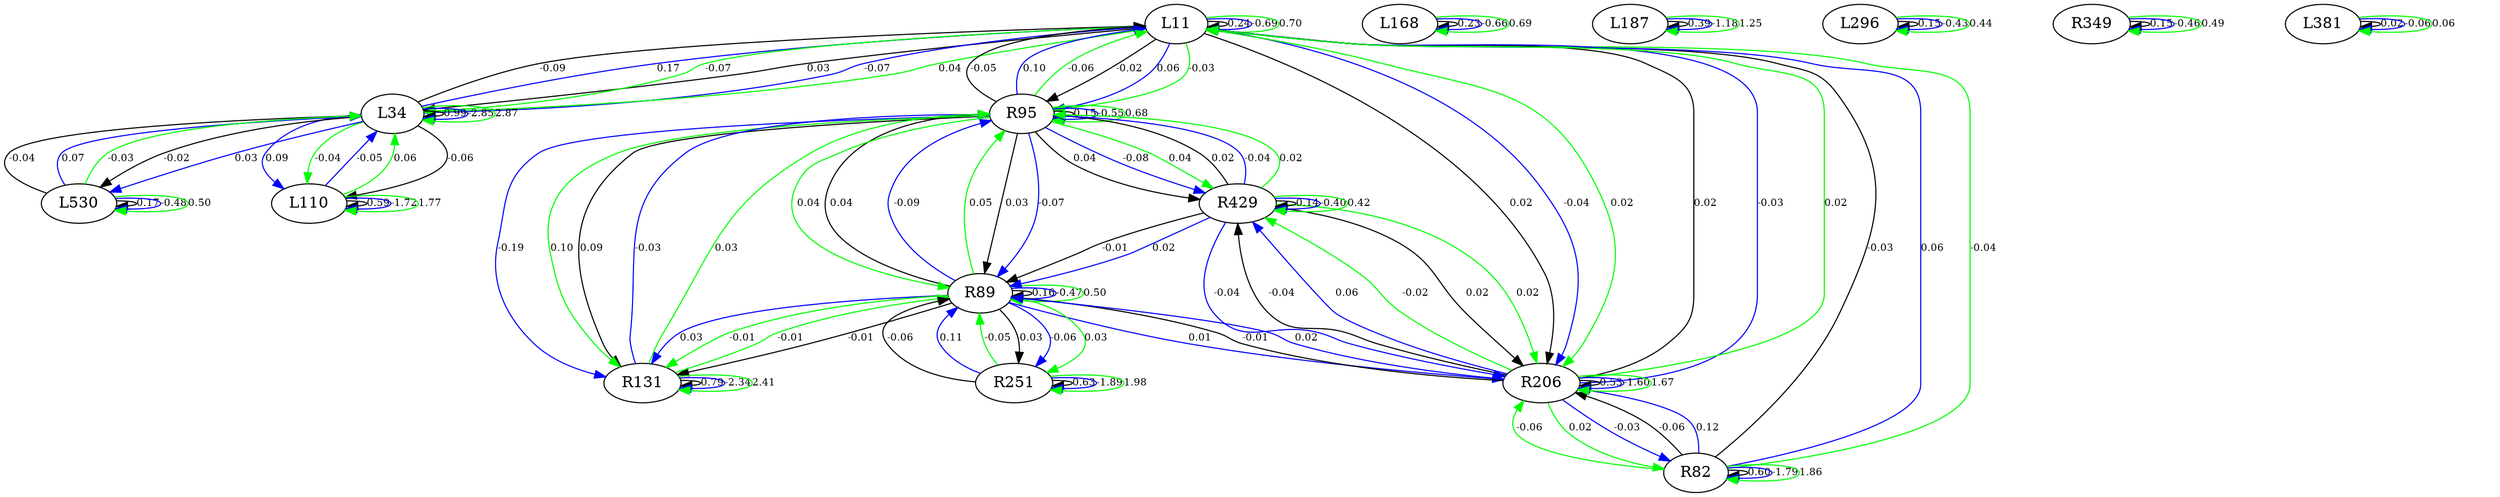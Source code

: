 digraph {
	graph [size="60,20"]
	L11
	L34
	R82
	R89
	R95
	L110
	R131
	L168
	L187
	R206
	R251
	L296
	R349
	L381
	R429
	L530
	L11 -> L11 [label=0.24 color=black fontsize=9.0]
	L11 -> L34 [label=0.03 color=black fontsize=9.0]
	L11 -> R95 [label=-0.02 color=black fontsize=9.0]
	L11 -> R206 [label=0.02 color=black fontsize=9.0]
	L34 -> L11 [label=-0.09 color=black fontsize=9.0]
	L34 -> L34 [label=0.99 color=black fontsize=9.0]
	L34 -> L110 [label=-0.06 color=black fontsize=9.0]
	L34 -> L530 [label=-0.02 color=black fontsize=9.0]
	R82 -> L11 [label=-0.03 color=black fontsize=9.0]
	R82 -> R82 [label=0.60 color=black fontsize=9.0]
	R82 -> R206 [label=-0.06 color=black fontsize=9.0]
	R89 -> R89 [label=0.16 color=black fontsize=9.0]
	R89 -> R95 [label=0.04 color=black fontsize=9.0]
	R89 -> R131 [label=-0.01 color=black fontsize=9.0]
	R89 -> R251 [label=0.03 color=black fontsize=9.0]
	R95 -> L11 [label=-0.05 color=black fontsize=9.0]
	R95 -> R89 [label=0.03 color=black fontsize=9.0]
	R95 -> R95 [label=0.15 color=black fontsize=9.0]
	R95 -> R131 [label=0.09 color=black fontsize=9.0]
	R95 -> R429 [label=0.04 color=black fontsize=9.0]
	L110 -> L110 [label=0.59 color=black fontsize=9.0]
	R131 -> R131 [label=0.79 color=black fontsize=9.0]
	L168 -> L168 [label=0.23 color=black fontsize=9.0]
	L187 -> L187 [label=0.39 color=black fontsize=9.0]
	R206 -> L11 [label=0.02 color=black fontsize=9.0]
	R206 -> R89 [label=-0.01 color=black fontsize=9.0]
	R206 -> R206 [label=0.53 color=black fontsize=9.0]
	R206 -> R429 [label=-0.04 color=black fontsize=9.0]
	R251 -> R89 [label=-0.06 color=black fontsize=9.0]
	R251 -> R251 [label=0.63 color=black fontsize=9.0]
	L296 -> L296 [label=0.15 color=black fontsize=9.0]
	R349 -> R349 [label=0.15 color=black fontsize=9.0]
	L381 -> L381 [label=0.02 color=black fontsize=9.0]
	R429 -> R89 [label=-0.01 color=black fontsize=9.0]
	R429 -> R95 [label=0.02 color=black fontsize=9.0]
	R429 -> R206 [label=0.02 color=black fontsize=9.0]
	R429 -> R429 [label=0.14 color=black fontsize=9.0]
	L530 -> L34 [label=-0.04 color=black fontsize=9.0]
	L530 -> L530 [label=0.17 color=black fontsize=9.0]
	L11 -> L11 [label=-0.69 color=blue fontsize=9.0]
	L11 -> L34 [label=-0.07 color=blue fontsize=9.0]
	L11 -> R95 [label=0.06 color=blue fontsize=9.0]
	L11 -> R206 [label=-0.04 color=blue fontsize=9.0]
	L34 -> L11 [label=0.17 color=blue fontsize=9.0]
	L34 -> L34 [label=-2.85 color=blue fontsize=9.0]
	L34 -> L110 [label=0.09 color=blue fontsize=9.0]
	L34 -> L530 [label=0.03 color=blue fontsize=9.0]
	R82 -> L11 [label=0.06 color=blue fontsize=9.0]
	R82 -> R82 [label=-1.79 color=blue fontsize=9.0]
	R82 -> R206 [label=0.12 color=blue fontsize=9.0]
	R89 -> R89 [label=-0.47 color=blue fontsize=9.0]
	R89 -> R95 [label=-0.09 color=blue fontsize=9.0]
	R89 -> R131 [label=0.03 color=blue fontsize=9.0]
	R89 -> R206 [label=0.01 color=blue fontsize=9.0]
	R89 -> R251 [label=-0.06 color=blue fontsize=9.0]
	R95 -> L11 [label=0.10 color=blue fontsize=9.0]
	R95 -> R89 [label=-0.07 color=blue fontsize=9.0]
	R95 -> R95 [label=-0.55 color=blue fontsize=9.0]
	R95 -> R131 [label=-0.19 color=blue fontsize=9.0]
	R95 -> R429 [label=-0.08 color=blue fontsize=9.0]
	L110 -> L34 [label=-0.05 color=blue fontsize=9.0]
	L110 -> L110 [label=-1.72 color=blue fontsize=9.0]
	R131 -> R95 [label=-0.03 color=blue fontsize=9.0]
	R131 -> R131 [label=-2.34 color=blue fontsize=9.0]
	L168 -> L168 [label=-0.66 color=blue fontsize=9.0]
	L187 -> L187 [label=-1.18 color=blue fontsize=9.0]
	R206 -> L11 [label=-0.03 color=blue fontsize=9.0]
	R206 -> R82 [label=-0.03 color=blue fontsize=9.0]
	R206 -> R89 [label=0.02 color=blue fontsize=9.0]
	R206 -> R206 [label=-1.60 color=blue fontsize=9.0]
	R206 -> R429 [label=0.06 color=blue fontsize=9.0]
	R251 -> R89 [label=0.11 color=blue fontsize=9.0]
	R251 -> R251 [label=-1.89 color=blue fontsize=9.0]
	L296 -> L296 [label=-0.43 color=blue fontsize=9.0]
	R349 -> R349 [label=-0.46 color=blue fontsize=9.0]
	L381 -> L381 [label=-0.06 color=blue fontsize=9.0]
	R429 -> R89 [label=0.02 color=blue fontsize=9.0]
	R429 -> R95 [label=-0.04 color=blue fontsize=9.0]
	R429 -> R206 [label=-0.04 color=blue fontsize=9.0]
	R429 -> R429 [label=-0.40 color=blue fontsize=9.0]
	L530 -> L34 [label=0.07 color=blue fontsize=9.0]
	L530 -> L530 [label=-0.48 color=blue fontsize=9.0]
	L11 -> L11 [label=0.70 color=green fontsize=9.0]
	L11 -> L34 [label=0.04 color=green fontsize=9.0]
	L11 -> R95 [label=-0.03 color=green fontsize=9.0]
	L11 -> R206 [label=0.02 color=green fontsize=9.0]
	L34 -> L11 [label=-0.07 color=green fontsize=9.0]
	L34 -> L34 [label=2.87 color=green fontsize=9.0]
	L34 -> L110 [label=-0.04 color=green fontsize=9.0]
	R82 -> L11 [label=-0.04 color=green fontsize=9.0]
	R82 -> R82 [label=1.86 color=green fontsize=9.0]
	R82 -> R206 [label=-0.06 color=green fontsize=9.0]
	R89 -> R89 [label=0.50 color=green fontsize=9.0]
	R89 -> R95 [label=0.05 color=green fontsize=9.0]
	R89 -> R131 [label=-0.01 color=green fontsize=9.0]
	R89 -> R251 [label=0.03 color=green fontsize=9.0]
	R95 -> L11 [label=-0.06 color=green fontsize=9.0]
	R95 -> R89 [label=0.04 color=green fontsize=9.0]
	R95 -> R95 [label=0.68 color=green fontsize=9.0]
	R95 -> R131 [label=0.10 color=green fontsize=9.0]
	R95 -> R429 [label=0.04 color=green fontsize=9.0]
	L110 -> L34 [label=0.06 color=green fontsize=9.0]
	L110 -> L110 [label=1.77 color=green fontsize=9.0]
	R131 -> R89 [label=-0.01 color=green fontsize=9.0]
	R131 -> R95 [label=0.03 color=green fontsize=9.0]
	R131 -> R131 [label=2.41 color=green fontsize=9.0]
	L168 -> L168 [label=0.69 color=green fontsize=9.0]
	L187 -> L187 [label=1.25 color=green fontsize=9.0]
	R206 -> L11 [label=0.02 color=green fontsize=9.0]
	R206 -> R82 [label=0.02 color=green fontsize=9.0]
	R206 -> R206 [label=1.67 color=green fontsize=9.0]
	R206 -> R429 [label=-0.02 color=green fontsize=9.0]
	R251 -> R89 [label=-0.05 color=green fontsize=9.0]
	R251 -> R251 [label=1.98 color=green fontsize=9.0]
	L296 -> L296 [label=0.44 color=green fontsize=9.0]
	R349 -> R349 [label=0.49 color=green fontsize=9.0]
	L381 -> L381 [label=0.06 color=green fontsize=9.0]
	R429 -> R95 [label=0.02 color=green fontsize=9.0]
	R429 -> R206 [label=0.02 color=green fontsize=9.0]
	R429 -> R429 [label=0.42 color=green fontsize=9.0]
	L530 -> L34 [label=-0.03 color=green fontsize=9.0]
	L530 -> L530 [label=0.50 color=green fontsize=9.0]
}
